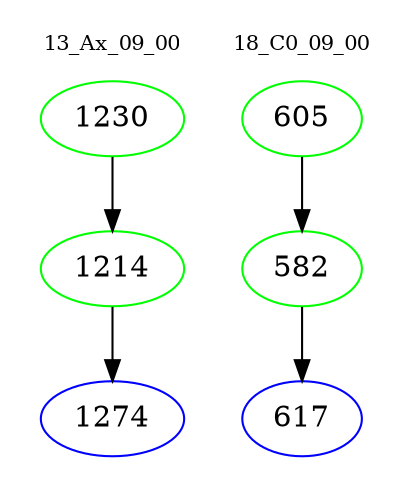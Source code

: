 digraph{
subgraph cluster_0 {
color = white
label = "13_Ax_09_00";
fontsize=10;
T0_1230 [label="1230", color="green"]
T0_1230 -> T0_1214 [color="black"]
T0_1214 [label="1214", color="green"]
T0_1214 -> T0_1274 [color="black"]
T0_1274 [label="1274", color="blue"]
}
subgraph cluster_1 {
color = white
label = "18_C0_09_00";
fontsize=10;
T1_605 [label="605", color="green"]
T1_605 -> T1_582 [color="black"]
T1_582 [label="582", color="green"]
T1_582 -> T1_617 [color="black"]
T1_617 [label="617", color="blue"]
}
}
